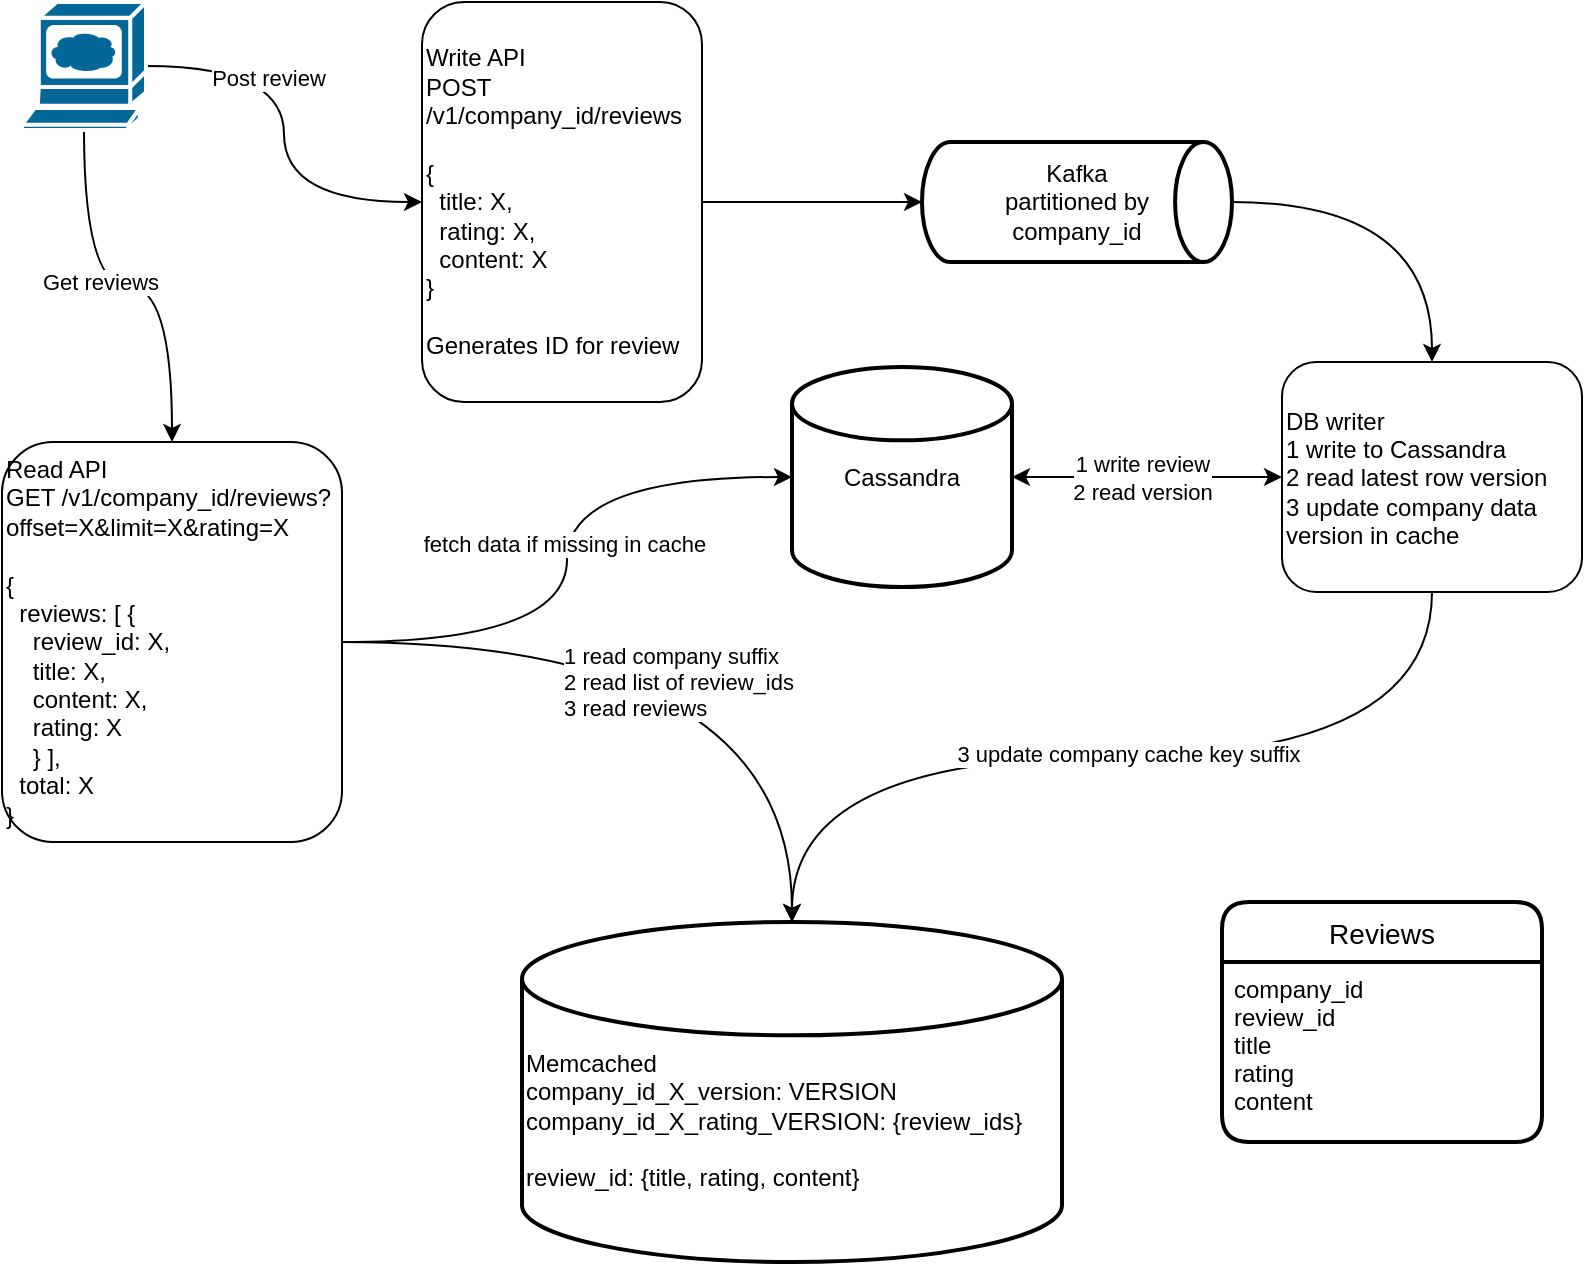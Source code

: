 <mxfile>
    <diagram id="gGi4H9r4V06tX_kbE4wG" name="Page-1">
        <mxGraphModel dx="788" dy="347" grid="1" gridSize="10" guides="1" tooltips="1" connect="1" arrows="1" fold="1" page="1" pageScale="1" pageWidth="850" pageHeight="1100" math="0" shadow="0">
            <root>
                <mxCell id="0"/>
                <mxCell id="1" parent="0"/>
                <mxCell id="WrSqrYOQCW2Mg6NUQv-p-28" value="" style="edgeStyle=orthogonalEdgeStyle;curved=1;orthogonalLoop=1;jettySize=auto;html=1;" parent="1" source="WrSqrYOQCW2Mg6NUQv-p-1" target="WrSqrYOQCW2Mg6NUQv-p-4" edge="1">
                    <mxGeometry relative="1" as="geometry"/>
                </mxCell>
                <mxCell id="WrSqrYOQCW2Mg6NUQv-p-30" value="Post review" style="edgeLabel;html=1;align=center;verticalAlign=middle;resizable=0;points=[];" parent="WrSqrYOQCW2Mg6NUQv-p-28" vertex="1" connectable="0">
                    <mxGeometry x="-0.409" y="-5" relative="1" as="geometry">
                        <mxPoint y="1" as="offset"/>
                    </mxGeometry>
                </mxCell>
                <mxCell id="WrSqrYOQCW2Mg6NUQv-p-29" value="" style="edgeStyle=orthogonalEdgeStyle;curved=1;orthogonalLoop=1;jettySize=auto;html=1;" parent="1" source="WrSqrYOQCW2Mg6NUQv-p-1" target="WrSqrYOQCW2Mg6NUQv-p-23" edge="1">
                    <mxGeometry relative="1" as="geometry"/>
                </mxCell>
                <mxCell id="WrSqrYOQCW2Mg6NUQv-p-31" value="Get reviews" style="edgeLabel;html=1;align=center;verticalAlign=middle;resizable=0;points=[];" parent="WrSqrYOQCW2Mg6NUQv-p-29" vertex="1" connectable="0">
                    <mxGeometry x="-0.141" y="3" relative="1" as="geometry">
                        <mxPoint y="1" as="offset"/>
                    </mxGeometry>
                </mxCell>
                <mxCell id="WrSqrYOQCW2Mg6NUQv-p-1" value="" style="shape=mxgraph.cisco.computers_and_peripherals.web_browser;html=1;pointerEvents=1;dashed=0;fillColor=#036897;strokeColor=#ffffff;strokeWidth=2;verticalLabelPosition=bottom;verticalAlign=top;align=center;outlineConnect=0;" parent="1" vertex="1">
                    <mxGeometry x="40" y="40" width="62" height="64" as="geometry"/>
                </mxCell>
                <mxCell id="WrSqrYOQCW2Mg6NUQv-p-7" value="" style="edgeStyle=orthogonalEdgeStyle;orthogonalLoop=1;jettySize=auto;html=1;curved=1;" parent="1" source="WrSqrYOQCW2Mg6NUQv-p-4" target="WrSqrYOQCW2Mg6NUQv-p-6" edge="1">
                    <mxGeometry relative="1" as="geometry"/>
                </mxCell>
                <mxCell id="WrSqrYOQCW2Mg6NUQv-p-4" value="Write API&lt;br&gt;POST /v1/company_id/reviews&lt;br&gt;&lt;br&gt;{&lt;br&gt;&lt;blockquote style=&quot;margin: 0 0 0 40px ; border: none ; padding: 0px&quot;&gt;&lt;/blockquote&gt;&lt;span&gt;&amp;nbsp; title: X,&lt;/span&gt;&lt;br&gt;&lt;blockquote style=&quot;margin: 0 0 0 40px ; border: none ; padding: 0px&quot;&gt;&lt;/blockquote&gt;&lt;span&gt;&amp;nbsp; rating: X,&lt;/span&gt;&lt;br&gt;&lt;blockquote style=&quot;margin: 0 0 0 40px ; border: none ; padding: 0px&quot;&gt;&lt;/blockquote&gt;&lt;span&gt;&amp;nbsp; content: X&lt;/span&gt;&lt;br&gt;}&lt;br&gt;&lt;br&gt;Generates ID for review" style="rounded=1;whiteSpace=wrap;html=1;align=left;" parent="1" vertex="1">
                    <mxGeometry x="240" y="40" width="140" height="200" as="geometry"/>
                </mxCell>
                <mxCell id="WrSqrYOQCW2Mg6NUQv-p-10" value="" style="edgeStyle=orthogonalEdgeStyle;curved=1;orthogonalLoop=1;jettySize=auto;html=1;entryX=0.5;entryY=0;entryDx=0;entryDy=0;" parent="1" source="WrSqrYOQCW2Mg6NUQv-p-6" target="2" edge="1">
                    <mxGeometry relative="1" as="geometry"/>
                </mxCell>
                <mxCell id="WrSqrYOQCW2Mg6NUQv-p-20" value="" style="edgeStyle=orthogonalEdgeStyle;curved=1;orthogonalLoop=1;jettySize=auto;html=1;exitX=0.5;exitY=1;exitDx=0;exitDy=0;" parent="1" source="2" target="WrSqrYOQCW2Mg6NUQv-p-17" edge="1">
                    <mxGeometry relative="1" as="geometry"/>
                </mxCell>
                <mxCell id="WrSqrYOQCW2Mg6NUQv-p-21" value="3 update company cache key suffix" style="edgeLabel;html=1;align=center;verticalAlign=middle;resizable=0;points=[];" parent="WrSqrYOQCW2Mg6NUQv-p-20" vertex="1" connectable="0">
                    <mxGeometry x="-0.032" y="-2" relative="1" as="geometry">
                        <mxPoint as="offset"/>
                    </mxGeometry>
                </mxCell>
                <mxCell id="WrSqrYOQCW2Mg6NUQv-p-6" value="Kafka&lt;br&gt;partitioned by&lt;br&gt;company_id" style="strokeWidth=2;html=1;shape=mxgraph.flowchart.direct_data;whiteSpace=wrap;" parent="1" vertex="1">
                    <mxGeometry x="490" y="110" width="155" height="60" as="geometry"/>
                </mxCell>
                <mxCell id="WrSqrYOQCW2Mg6NUQv-p-8" value="Cassandra" style="strokeWidth=2;html=1;shape=mxgraph.flowchart.database;whiteSpace=wrap;" parent="1" vertex="1">
                    <mxGeometry x="425" y="222.5" width="110" height="110" as="geometry"/>
                </mxCell>
                <mxCell id="WrSqrYOQCW2Mg6NUQv-p-11" value="Reviews" style="swimlane;childLayout=stackLayout;horizontal=1;startSize=30;horizontalStack=0;rounded=1;fontSize=14;fontStyle=0;strokeWidth=2;resizeParent=0;resizeLast=1;shadow=0;dashed=0;align=center;" parent="1" vertex="1">
                    <mxGeometry x="640" y="490" width="160" height="120" as="geometry">
                        <mxRectangle x="630" y="320" width="90" height="30" as="alternateBounds"/>
                    </mxGeometry>
                </mxCell>
                <mxCell id="WrSqrYOQCW2Mg6NUQv-p-12" value="company_id&#10;review_id&#10;title&#10;rating&#10;content" style="align=left;strokeColor=none;fillColor=none;spacingLeft=4;fontSize=12;verticalAlign=top;resizable=0;rotatable=0;part=1;" parent="WrSqrYOQCW2Mg6NUQv-p-11" vertex="1">
                    <mxGeometry y="30" width="160" height="90" as="geometry"/>
                </mxCell>
                <mxCell id="WrSqrYOQCW2Mg6NUQv-p-17" value="&lt;br&gt;&lt;br&gt;Memcached&lt;br&gt;company_id_X_version: VERSION&lt;br&gt;company_id_X_rating_VERSION: {review_ids}&lt;br&gt;&lt;br&gt;review_id: {title, rating, content}" style="strokeWidth=2;html=1;shape=mxgraph.flowchart.database;whiteSpace=wrap;align=left;" parent="1" vertex="1">
                    <mxGeometry x="290" y="500" width="270" height="170" as="geometry"/>
                </mxCell>
                <mxCell id="WrSqrYOQCW2Mg6NUQv-p-24" value="" style="edgeStyle=orthogonalEdgeStyle;curved=1;orthogonalLoop=1;jettySize=auto;html=1;" parent="1" source="WrSqrYOQCW2Mg6NUQv-p-23" target="WrSqrYOQCW2Mg6NUQv-p-17" edge="1">
                    <mxGeometry relative="1" as="geometry"/>
                </mxCell>
                <mxCell id="WrSqrYOQCW2Mg6NUQv-p-25" value="&lt;div style=&quot;text-align: left&quot;&gt;1 read company suffix&lt;/div&gt;&lt;div style=&quot;text-align: left&quot;&gt;2 read list of review_ids&lt;/div&gt;&lt;div style=&quot;text-align: left&quot;&gt;3 read reviews&lt;/div&gt;" style="edgeLabel;html=1;align=center;verticalAlign=middle;resizable=0;points=[];" parent="WrSqrYOQCW2Mg6NUQv-p-24" vertex="1" connectable="0">
                    <mxGeometry x="-0.047" relative="1" as="geometry">
                        <mxPoint x="-6" y="20" as="offset"/>
                    </mxGeometry>
                </mxCell>
                <mxCell id="WrSqrYOQCW2Mg6NUQv-p-26" value="" style="edgeStyle=orthogonalEdgeStyle;curved=1;orthogonalLoop=1;jettySize=auto;html=1;entryX=0;entryY=0.5;entryDx=0;entryDy=0;entryPerimeter=0;" parent="1" source="WrSqrYOQCW2Mg6NUQv-p-23" target="WrSqrYOQCW2Mg6NUQv-p-8" edge="1">
                    <mxGeometry relative="1" as="geometry"/>
                </mxCell>
                <mxCell id="WrSqrYOQCW2Mg6NUQv-p-27" value="fetch data if missing in cache" style="edgeLabel;html=1;align=center;verticalAlign=middle;resizable=0;points=[];" parent="WrSqrYOQCW2Mg6NUQv-p-26" vertex="1" connectable="0">
                    <mxGeometry x="0.215" y="-25" relative="1" as="geometry">
                        <mxPoint x="-27" y="25" as="offset"/>
                    </mxGeometry>
                </mxCell>
                <mxCell id="WrSqrYOQCW2Mg6NUQv-p-23" value="Read API&lt;br&gt;GET /v1/company_id/reviews?offset=X&amp;amp;limit=X&amp;amp;rating=X&lt;br&gt;&lt;br&gt;{&lt;br&gt;&lt;blockquote style=&quot;margin: 0 0 0 40px ; border: none ; padding: 0px&quot;&gt;&lt;/blockquote&gt;&lt;span&gt;&amp;nbsp; reviews: [ {&lt;br&gt;&amp;nbsp; &amp;nbsp; review_id: X,&lt;br&gt;&amp;nbsp; &amp;nbsp; title: X,&lt;br&gt;&amp;nbsp; &amp;nbsp;&amp;nbsp;&lt;/span&gt;content: X,&lt;span&gt;&lt;br&gt;&amp;nbsp; &amp;nbsp; rating: X&lt;br&gt;&amp;nbsp; &amp;nbsp; }&amp;nbsp;&lt;/span&gt;],&lt;br&gt;&amp;nbsp; total: X&lt;br&gt;}" style="rounded=1;whiteSpace=wrap;html=1;align=left;" parent="1" vertex="1">
                    <mxGeometry x="30" y="260" width="170" height="200" as="geometry"/>
                </mxCell>
                <mxCell id="3" value="" style="edgeStyle=none;html=1;curved=1;startArrow=classic;startFill=1;entryX=1;entryY=0.5;entryDx=0;entryDy=0;entryPerimeter=0;exitX=0;exitY=0.5;exitDx=0;exitDy=0;" parent="1" source="2" target="WrSqrYOQCW2Mg6NUQv-p-8" edge="1">
                    <mxGeometry relative="1" as="geometry">
                        <mxPoint x="600" y="250" as="sourcePoint"/>
                        <mxPoint x="590" y="240" as="targetPoint"/>
                    </mxGeometry>
                </mxCell>
                <mxCell id="5" value="1 write review&lt;br&gt;2 read version" style="edgeLabel;html=1;align=center;verticalAlign=middle;resizable=0;points=[];" parent="3" vertex="1" connectable="0">
                    <mxGeometry x="0.08" relative="1" as="geometry">
                        <mxPoint x="3" as="offset"/>
                    </mxGeometry>
                </mxCell>
                <mxCell id="4" style="edgeStyle=none;curved=1;html=1;exitX=0.5;exitY=1;exitDx=0;exitDy=0;" parent="1" source="2" edge="1">
                    <mxGeometry relative="1" as="geometry">
                        <mxPoint x="720" y="305" as="targetPoint"/>
                    </mxGeometry>
                </mxCell>
                <mxCell id="2" value="DB writer&lt;br&gt;1 write to Cassandra&lt;br&gt;2 read latest row version&lt;br&gt;3 update company data version in cache" style="rounded=1;whiteSpace=wrap;html=1;align=left;" parent="1" vertex="1">
                    <mxGeometry x="670" y="220" width="150" height="115" as="geometry"/>
                </mxCell>
            </root>
        </mxGraphModel>
    </diagram>
</mxfile>